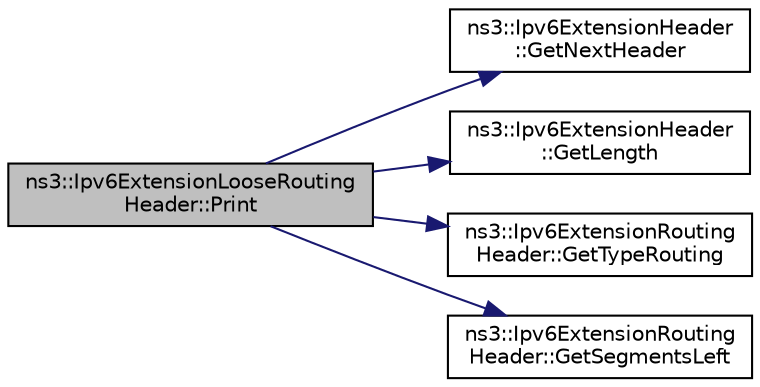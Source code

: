 digraph "ns3::Ipv6ExtensionLooseRoutingHeader::Print"
{
  edge [fontname="Helvetica",fontsize="10",labelfontname="Helvetica",labelfontsize="10"];
  node [fontname="Helvetica",fontsize="10",shape=record];
  rankdir="LR";
  Node1 [label="ns3::Ipv6ExtensionLooseRouting\lHeader::Print",height=0.2,width=0.4,color="black", fillcolor="grey75", style="filled", fontcolor="black"];
  Node1 -> Node2 [color="midnightblue",fontsize="10",style="solid"];
  Node2 [label="ns3::Ipv6ExtensionHeader\l::GetNextHeader",height=0.2,width=0.4,color="black", fillcolor="white", style="filled",URL="$d5/d0e/classns3_1_1Ipv6ExtensionHeader.html#a8bcd0646a2fe4c335270fc1d9d336324",tooltip="Get the next header. "];
  Node1 -> Node3 [color="midnightblue",fontsize="10",style="solid"];
  Node3 [label="ns3::Ipv6ExtensionHeader\l::GetLength",height=0.2,width=0.4,color="black", fillcolor="white", style="filled",URL="$d5/d0e/classns3_1_1Ipv6ExtensionHeader.html#ad842fe3ba452c35e994a899530295ff4",tooltip="Get the length of the extension. "];
  Node1 -> Node4 [color="midnightblue",fontsize="10",style="solid"];
  Node4 [label="ns3::Ipv6ExtensionRouting\lHeader::GetTypeRouting",height=0.2,width=0.4,color="black", fillcolor="white", style="filled",URL="$d6/d67/classns3_1_1Ipv6ExtensionRoutingHeader.html#a7c190891c64805a1df57c920a257bab7",tooltip="Get the field \"Type of Routing\". "];
  Node1 -> Node5 [color="midnightblue",fontsize="10",style="solid"];
  Node5 [label="ns3::Ipv6ExtensionRouting\lHeader::GetSegmentsLeft",height=0.2,width=0.4,color="black", fillcolor="white", style="filled",URL="$d6/d67/classns3_1_1Ipv6ExtensionRoutingHeader.html#a8eb73ece29725d2122833899750763f3",tooltip="Get the field \"Segments left\". "];
}

